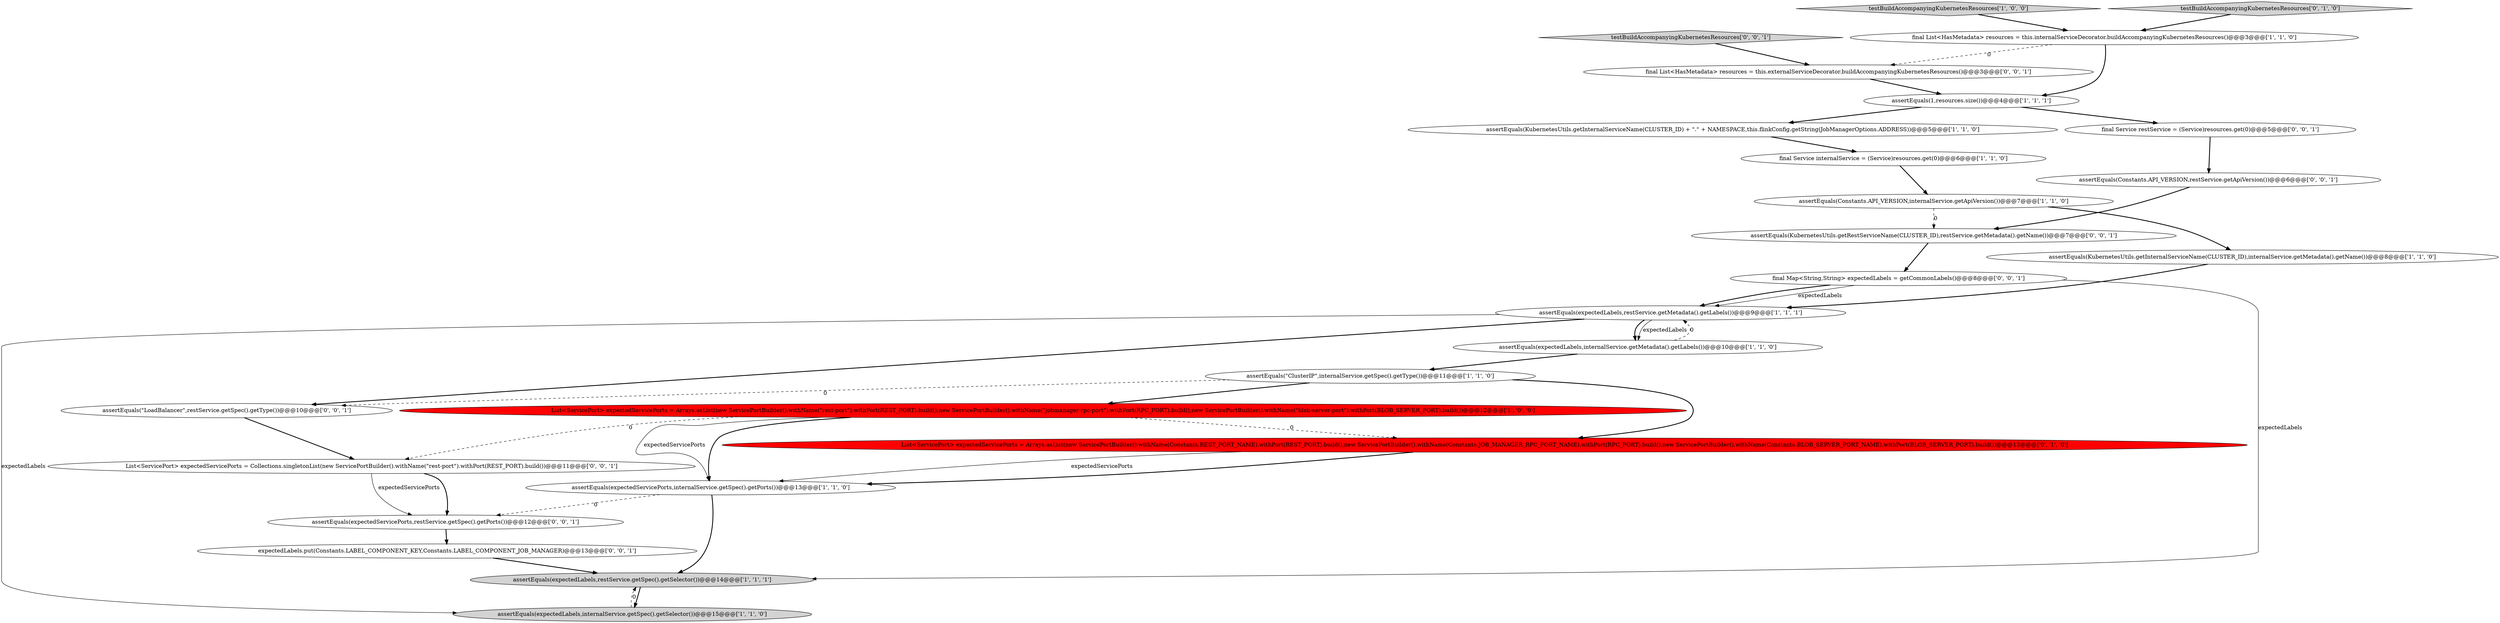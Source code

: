 digraph {
7 [style = filled, label = "assertEquals(KubernetesUtils.getInternalServiceName(CLUSTER_ID) + \".\" + NAMESPACE,this.flinkConfig.getString(JobManagerOptions.ADDRESS))@@@5@@@['1', '1', '0']", fillcolor = white, shape = ellipse image = "AAA0AAABBB1BBB"];
24 [style = filled, label = "List<ServicePort> expectedServicePorts = Collections.singletonList(new ServicePortBuilder().withName(\"rest-port\").withPort(REST_PORT).build())@@@11@@@['0', '0', '1']", fillcolor = white, shape = ellipse image = "AAA0AAABBB3BBB"];
5 [style = filled, label = "testBuildAccompanyingKubernetesResources['1', '0', '0']", fillcolor = lightgray, shape = diamond image = "AAA0AAABBB1BBB"];
16 [style = filled, label = "final Map<String,String> expectedLabels = getCommonLabels()@@@8@@@['0', '0', '1']", fillcolor = white, shape = ellipse image = "AAA0AAABBB3BBB"];
12 [style = filled, label = "assertEquals(Constants.API_VERSION,internalService.getApiVersion())@@@7@@@['1', '1', '0']", fillcolor = white, shape = ellipse image = "AAA0AAABBB1BBB"];
2 [style = filled, label = "assertEquals(expectedLabels,restService.getSpec().getSelector())@@@14@@@['1', '1', '1']", fillcolor = lightgray, shape = ellipse image = "AAA0AAABBB1BBB"];
1 [style = filled, label = "assertEquals(expectedLabels,restService.getMetadata().getLabels())@@@9@@@['1', '1', '1']", fillcolor = white, shape = ellipse image = "AAA0AAABBB1BBB"];
8 [style = filled, label = "final Service internalService = (Service)resources.get(0)@@@6@@@['1', '1', '0']", fillcolor = white, shape = ellipse image = "AAA0AAABBB1BBB"];
25 [style = filled, label = "final Service restService = (Service)resources.get(0)@@@5@@@['0', '0', '1']", fillcolor = white, shape = ellipse image = "AAA0AAABBB3BBB"];
20 [style = filled, label = "testBuildAccompanyingKubernetesResources['0', '0', '1']", fillcolor = lightgray, shape = diamond image = "AAA0AAABBB3BBB"];
3 [style = filled, label = "List<ServicePort> expectedServicePorts = Arrays.asList(new ServicePortBuilder().withName(\"rest-port\").withPort(REST_PORT).build(),new ServicePortBuilder().withName(\"jobmanager-rpc-port\").withPort(RPC_PORT).build(),new ServicePortBuilder().withName(\"blob-server-port\").withPort(BLOB_SERVER_PORT).build())@@@12@@@['1', '0', '0']", fillcolor = red, shape = ellipse image = "AAA1AAABBB1BBB"];
4 [style = filled, label = "assertEquals(\"ClusterIP\",internalService.getSpec().getType())@@@11@@@['1', '1', '0']", fillcolor = white, shape = ellipse image = "AAA0AAABBB1BBB"];
19 [style = filled, label = "assertEquals(\"LoadBalancer\",restService.getSpec().getType())@@@10@@@['0', '0', '1']", fillcolor = white, shape = ellipse image = "AAA0AAABBB3BBB"];
10 [style = filled, label = "assertEquals(expectedLabels,internalService.getSpec().getSelector())@@@15@@@['1', '1', '0']", fillcolor = lightgray, shape = ellipse image = "AAA0AAABBB1BBB"];
14 [style = filled, label = "List<ServicePort> expectedServicePorts = Arrays.asList(new ServicePortBuilder().withName(Constants.REST_PORT_NAME).withPort(REST_PORT).build(),new ServicePortBuilder().withName(Constants.JOB_MANAGER_RPC_PORT_NAME).withPort(RPC_PORT).build(),new ServicePortBuilder().withName(Constants.BLOB_SERVER_PORT_NAME).withPort(BLOB_SERVER_PORT).build())@@@12@@@['0', '1', '0']", fillcolor = red, shape = ellipse image = "AAA1AAABBB2BBB"];
21 [style = filled, label = "assertEquals(Constants.API_VERSION,restService.getApiVersion())@@@6@@@['0', '0', '1']", fillcolor = white, shape = ellipse image = "AAA0AAABBB3BBB"];
22 [style = filled, label = "expectedLabels.put(Constants.LABEL_COMPONENT_KEY,Constants.LABEL_COMPONENT_JOB_MANAGER)@@@13@@@['0', '0', '1']", fillcolor = white, shape = ellipse image = "AAA0AAABBB3BBB"];
0 [style = filled, label = "final List<HasMetadata> resources = this.internalServiceDecorator.buildAccompanyingKubernetesResources()@@@3@@@['1', '1', '0']", fillcolor = white, shape = ellipse image = "AAA0AAABBB1BBB"];
13 [style = filled, label = "assertEquals(KubernetesUtils.getInternalServiceName(CLUSTER_ID),internalService.getMetadata().getName())@@@8@@@['1', '1', '0']", fillcolor = white, shape = ellipse image = "AAA0AAABBB1BBB"];
18 [style = filled, label = "assertEquals(KubernetesUtils.getRestServiceName(CLUSTER_ID),restService.getMetadata().getName())@@@7@@@['0', '0', '1']", fillcolor = white, shape = ellipse image = "AAA0AAABBB3BBB"];
17 [style = filled, label = "final List<HasMetadata> resources = this.externalServiceDecorator.buildAccompanyingKubernetesResources()@@@3@@@['0', '0', '1']", fillcolor = white, shape = ellipse image = "AAA0AAABBB3BBB"];
9 [style = filled, label = "assertEquals(expectedLabels,internalService.getMetadata().getLabels())@@@10@@@['1', '1', '0']", fillcolor = white, shape = ellipse image = "AAA0AAABBB1BBB"];
6 [style = filled, label = "assertEquals(1,resources.size())@@@4@@@['1', '1', '1']", fillcolor = white, shape = ellipse image = "AAA0AAABBB1BBB"];
23 [style = filled, label = "assertEquals(expectedServicePorts,restService.getSpec().getPorts())@@@12@@@['0', '0', '1']", fillcolor = white, shape = ellipse image = "AAA0AAABBB3BBB"];
11 [style = filled, label = "assertEquals(expectedServicePorts,internalService.getSpec().getPorts())@@@13@@@['1', '1', '0']", fillcolor = white, shape = ellipse image = "AAA0AAABBB1BBB"];
15 [style = filled, label = "testBuildAccompanyingKubernetesResources['0', '1', '0']", fillcolor = lightgray, shape = diamond image = "AAA0AAABBB2BBB"];
4->3 [style = bold, label=""];
3->11 [style = solid, label="expectedServicePorts"];
4->14 [style = bold, label=""];
20->17 [style = bold, label=""];
22->2 [style = bold, label=""];
17->6 [style = bold, label=""];
0->6 [style = bold, label=""];
9->4 [style = bold, label=""];
3->24 [style = dashed, label="0"];
3->11 [style = bold, label=""];
11->23 [style = dashed, label="0"];
16->2 [style = solid, label="expectedLabels"];
7->8 [style = bold, label=""];
2->10 [style = bold, label=""];
16->1 [style = solid, label="expectedLabels"];
0->17 [style = dashed, label="0"];
10->2 [style = dashed, label="0"];
21->18 [style = bold, label=""];
11->2 [style = bold, label=""];
13->1 [style = bold, label=""];
1->9 [style = bold, label=""];
19->24 [style = bold, label=""];
9->1 [style = dashed, label="0"];
12->13 [style = bold, label=""];
23->22 [style = bold, label=""];
1->10 [style = solid, label="expectedLabels"];
14->11 [style = solid, label="expectedServicePorts"];
5->0 [style = bold, label=""];
16->1 [style = bold, label=""];
15->0 [style = bold, label=""];
1->9 [style = solid, label="expectedLabels"];
12->18 [style = dashed, label="0"];
4->19 [style = dashed, label="0"];
3->14 [style = dashed, label="0"];
6->7 [style = bold, label=""];
1->19 [style = bold, label=""];
14->11 [style = bold, label=""];
8->12 [style = bold, label=""];
24->23 [style = solid, label="expectedServicePorts"];
25->21 [style = bold, label=""];
6->25 [style = bold, label=""];
24->23 [style = bold, label=""];
18->16 [style = bold, label=""];
}
